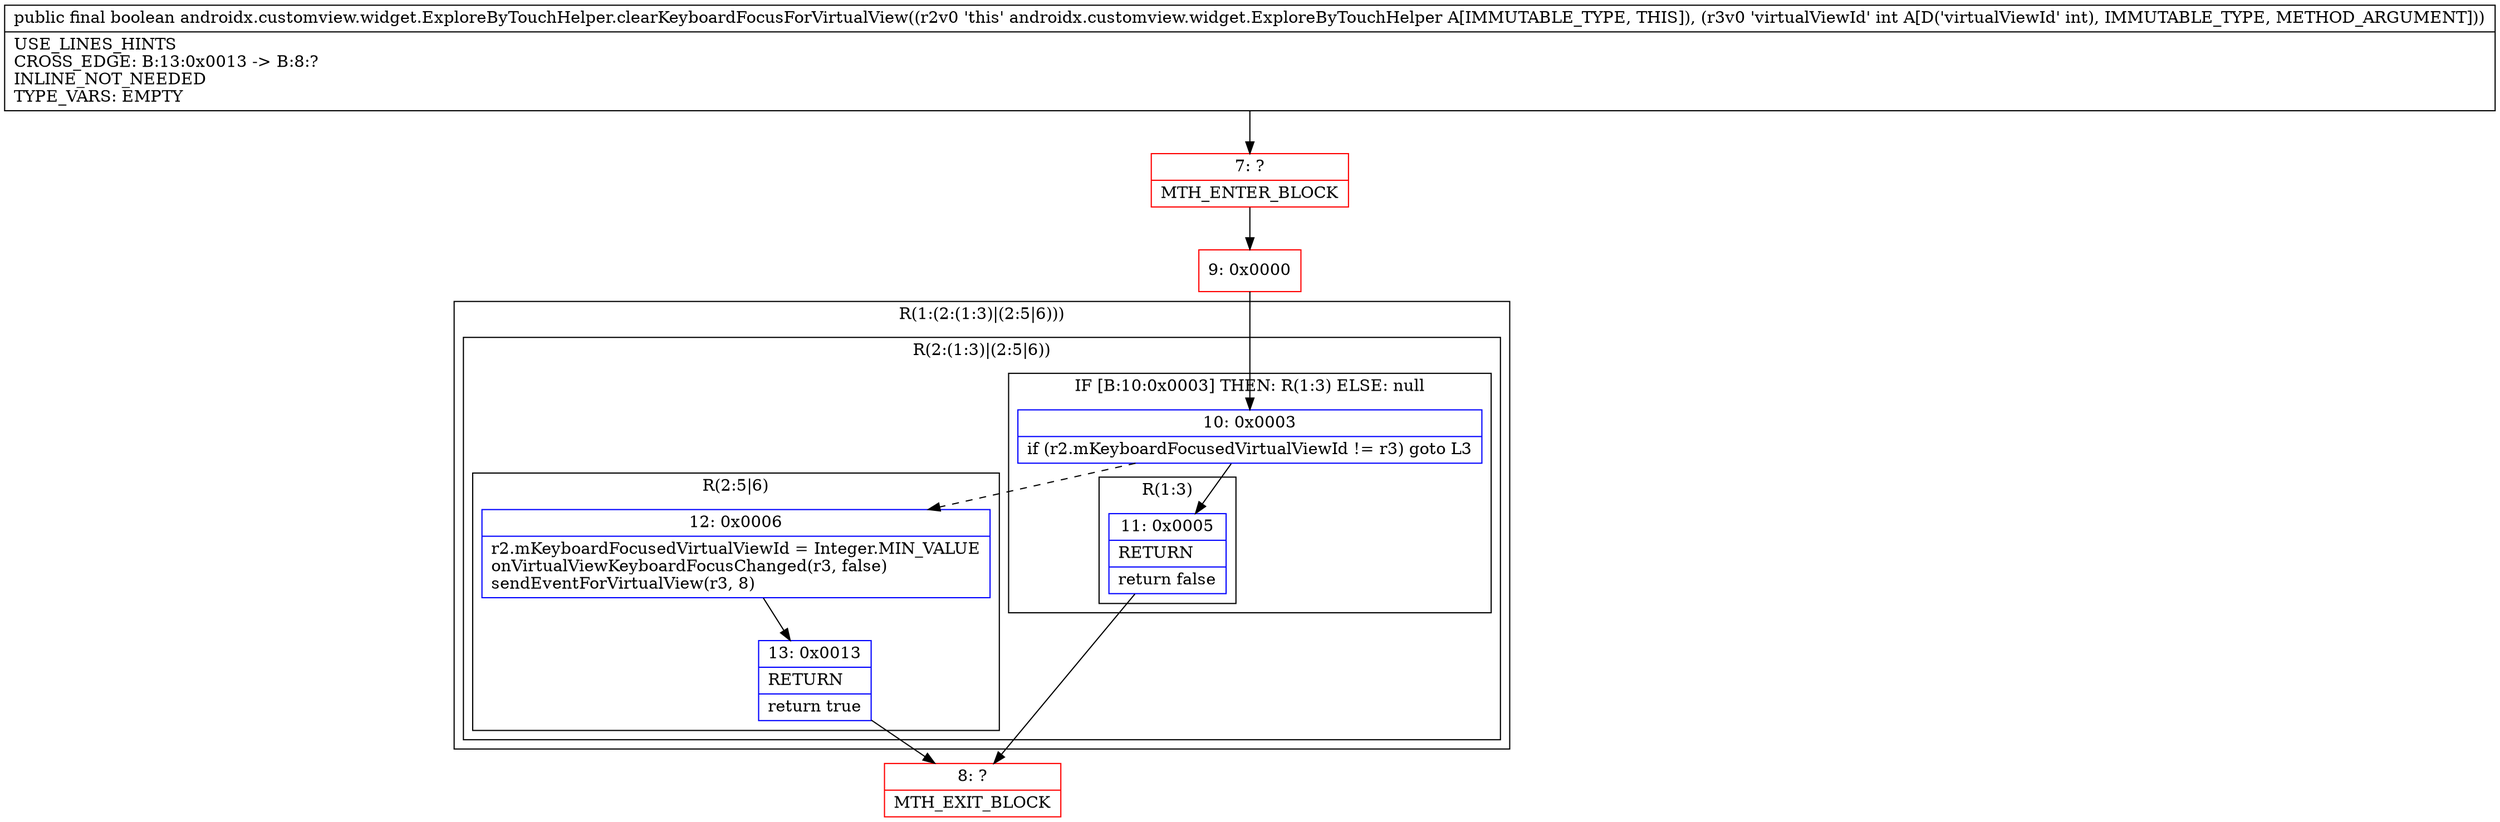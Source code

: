 digraph "CFG forandroidx.customview.widget.ExploreByTouchHelper.clearKeyboardFocusForVirtualView(I)Z" {
subgraph cluster_Region_227278872 {
label = "R(1:(2:(1:3)|(2:5|6)))";
node [shape=record,color=blue];
subgraph cluster_Region_487204826 {
label = "R(2:(1:3)|(2:5|6))";
node [shape=record,color=blue];
subgraph cluster_IfRegion_1275168388 {
label = "IF [B:10:0x0003] THEN: R(1:3) ELSE: null";
node [shape=record,color=blue];
Node_10 [shape=record,label="{10\:\ 0x0003|if (r2.mKeyboardFocusedVirtualViewId != r3) goto L3\l}"];
subgraph cluster_Region_2063598432 {
label = "R(1:3)";
node [shape=record,color=blue];
Node_11 [shape=record,label="{11\:\ 0x0005|RETURN\l|return false\l}"];
}
}
subgraph cluster_Region_383860952 {
label = "R(2:5|6)";
node [shape=record,color=blue];
Node_12 [shape=record,label="{12\:\ 0x0006|r2.mKeyboardFocusedVirtualViewId = Integer.MIN_VALUE\lonVirtualViewKeyboardFocusChanged(r3, false)\lsendEventForVirtualView(r3, 8)\l}"];
Node_13 [shape=record,label="{13\:\ 0x0013|RETURN\l|return true\l}"];
}
}
}
Node_7 [shape=record,color=red,label="{7\:\ ?|MTH_ENTER_BLOCK\l}"];
Node_9 [shape=record,color=red,label="{9\:\ 0x0000}"];
Node_8 [shape=record,color=red,label="{8\:\ ?|MTH_EXIT_BLOCK\l}"];
MethodNode[shape=record,label="{public final boolean androidx.customview.widget.ExploreByTouchHelper.clearKeyboardFocusForVirtualView((r2v0 'this' androidx.customview.widget.ExploreByTouchHelper A[IMMUTABLE_TYPE, THIS]), (r3v0 'virtualViewId' int A[D('virtualViewId' int), IMMUTABLE_TYPE, METHOD_ARGUMENT]))  | USE_LINES_HINTS\lCROSS_EDGE: B:13:0x0013 \-\> B:8:?\lINLINE_NOT_NEEDED\lTYPE_VARS: EMPTY\l}"];
MethodNode -> Node_7;Node_10 -> Node_11;
Node_10 -> Node_12[style=dashed];
Node_11 -> Node_8;
Node_12 -> Node_13;
Node_13 -> Node_8;
Node_7 -> Node_9;
Node_9 -> Node_10;
}

